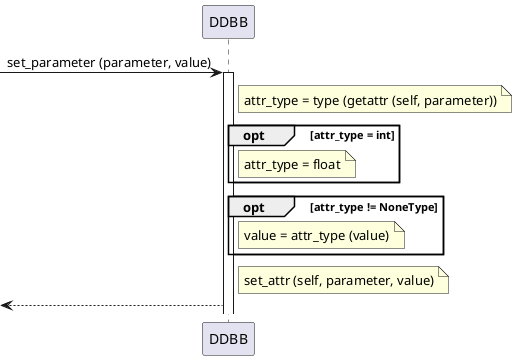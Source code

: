 @startuml


[-> DDBB ++: set_parameter (parameter, value)
note right of DDBB: attr_type = type (getattr (self, parameter))
opt attr_type = int
    note right of DDBB: attr_type = float
end
opt attr_type != NoneType
    note right of DDBB: value = attr_type (value)
end
note right of DDBB: set_attr (self, parameter, value)
[<-- DDBB

@enduml
